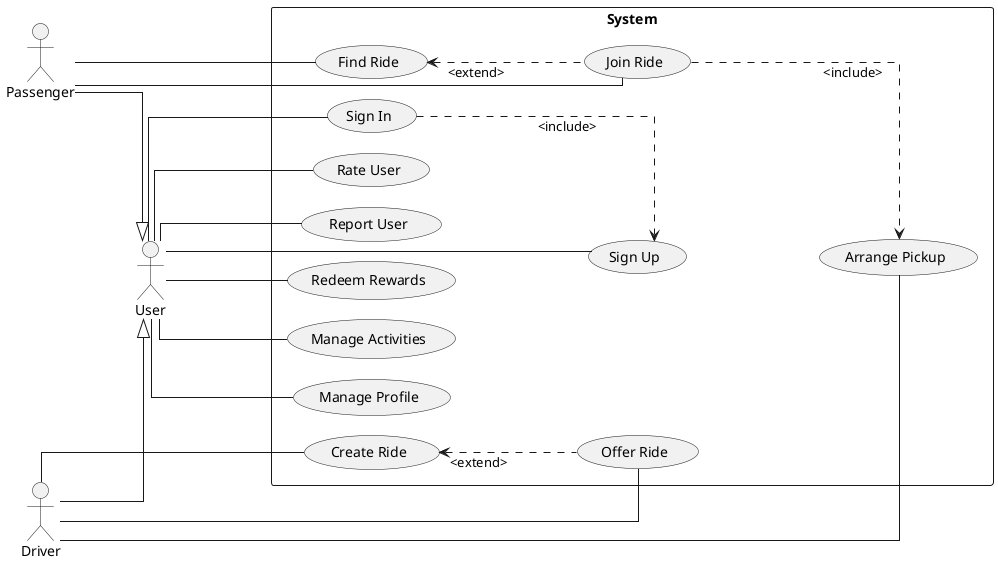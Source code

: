 @startuml
left to right direction
skinparam linetype ortho

skinparam nodesep 20

actor Passenger
actor Driver
actor User

Driver --|> User
Passenger --|> User

rectangle "System" {
usecase "Offer Ride" as UC_offer_ride
usecase "Find Ride" as UC_find_ride
usecase "Arrange Pickup" as UC_arrange_pickup
usecase "Rate User" as UC_rate_user
usecase "Create Ride" as UC_create_ride
usecase "Join Ride" as UC_join_ride
usecase "Report User" as UC_report_user
usecase "Redeem Rewards" as UC_redeem_rewards
usecase "Manage Activities" as UC_manage_activities
usecase "Manage Profile" as UC_manage_profile
usecase "Sign In" as UC_sign_in
usecase "Sign Up" as UC_sign_up
}

Driver --- UC_offer_ride
Driver --- UC_arrange_pickup
Driver --- UC_create_ride

Passenger --- UC_find_ride
Passenger --- UC_join_ride

User --- UC_report_user
User --- UC_redeem_rewards
User --- UC_manage_profile
User --- UC_manage_activities
User --- UC_rate_user
User --- UC_sign_in
User --- UC_sign_up

UC_sign_in ...> UC_sign_up : "<include>"

UC_create_ride <... UC_offer_ride : "<extend>"
UC_join_ride ...> UC_arrange_pickup : "<include>"
UC_find_ride <... UC_join_ride : "<extend>"

@enduml